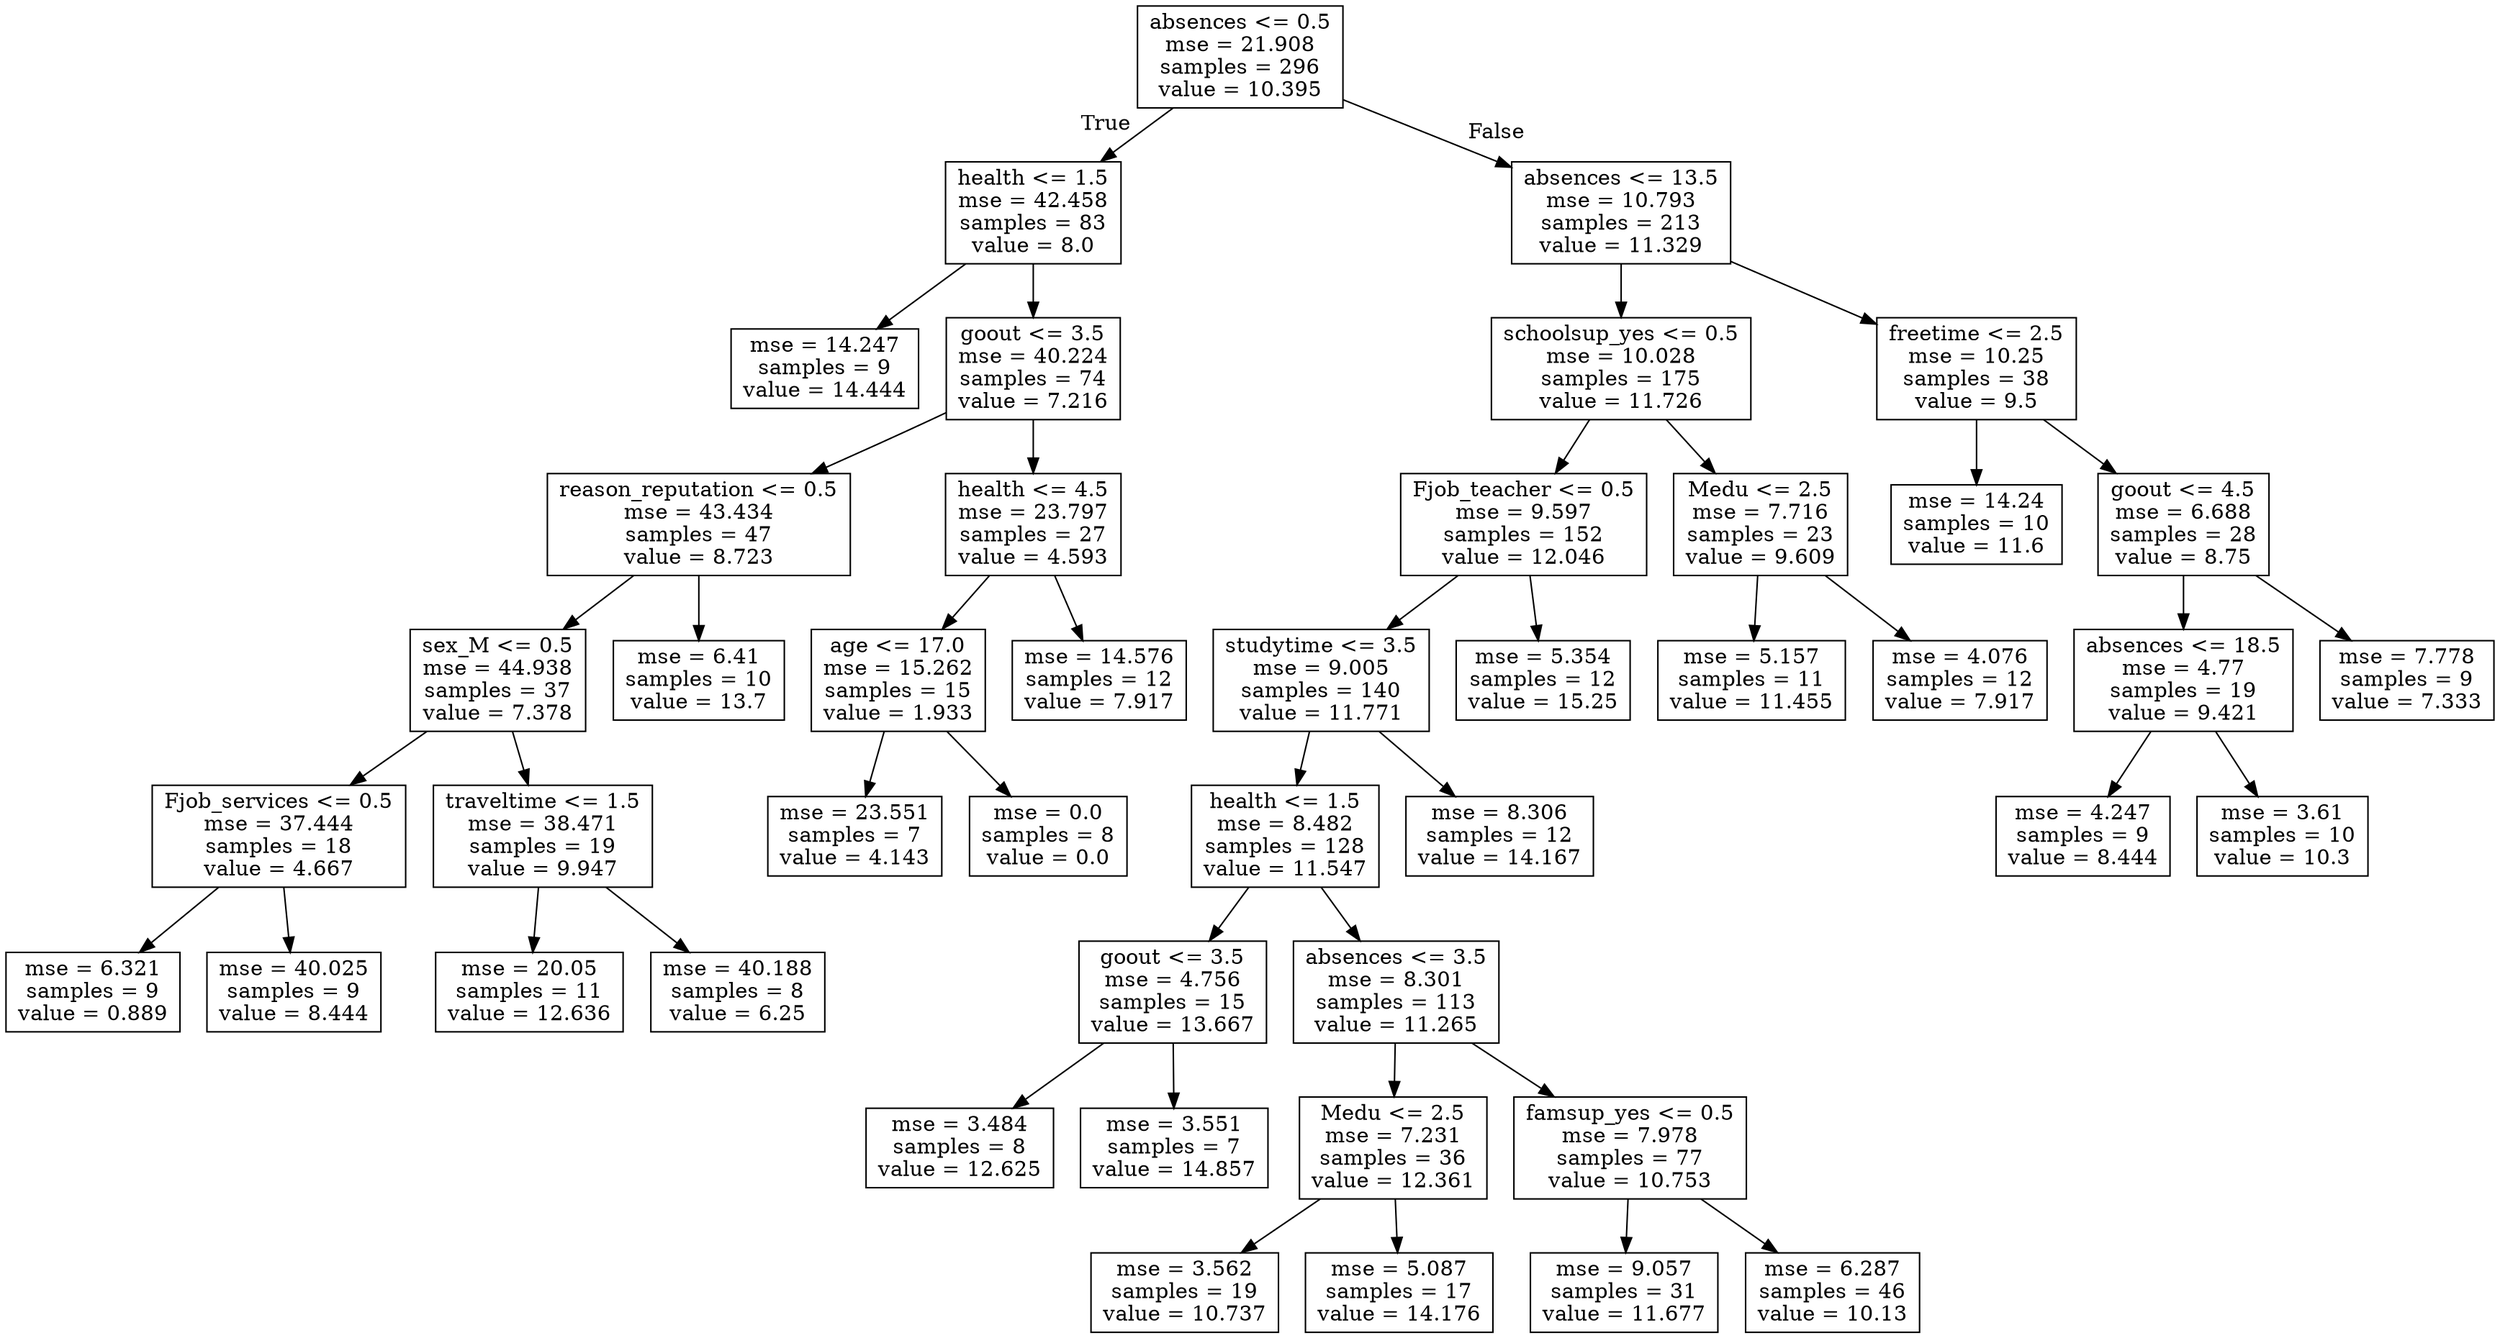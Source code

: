 digraph Tree {
node [shape=box] ;
0 [label="absences <= 0.5\nmse = 21.908\nsamples = 296\nvalue = 10.395"] ;
1 [label="health <= 1.5\nmse = 42.458\nsamples = 83\nvalue = 8.0"] ;
0 -> 1 [labeldistance=2.5, labelangle=45, headlabel="True"] ;
2 [label="mse = 14.247\nsamples = 9\nvalue = 14.444"] ;
1 -> 2 ;
3 [label="goout <= 3.5\nmse = 40.224\nsamples = 74\nvalue = 7.216"] ;
1 -> 3 ;
4 [label="reason_reputation <= 0.5\nmse = 43.434\nsamples = 47\nvalue = 8.723"] ;
3 -> 4 ;
5 [label="sex_M <= 0.5\nmse = 44.938\nsamples = 37\nvalue = 7.378"] ;
4 -> 5 ;
6 [label="Fjob_services <= 0.5\nmse = 37.444\nsamples = 18\nvalue = 4.667"] ;
5 -> 6 ;
7 [label="mse = 6.321\nsamples = 9\nvalue = 0.889"] ;
6 -> 7 ;
8 [label="mse = 40.025\nsamples = 9\nvalue = 8.444"] ;
6 -> 8 ;
9 [label="traveltime <= 1.5\nmse = 38.471\nsamples = 19\nvalue = 9.947"] ;
5 -> 9 ;
10 [label="mse = 20.05\nsamples = 11\nvalue = 12.636"] ;
9 -> 10 ;
11 [label="mse = 40.188\nsamples = 8\nvalue = 6.25"] ;
9 -> 11 ;
12 [label="mse = 6.41\nsamples = 10\nvalue = 13.7"] ;
4 -> 12 ;
13 [label="health <= 4.5\nmse = 23.797\nsamples = 27\nvalue = 4.593"] ;
3 -> 13 ;
14 [label="age <= 17.0\nmse = 15.262\nsamples = 15\nvalue = 1.933"] ;
13 -> 14 ;
15 [label="mse = 23.551\nsamples = 7\nvalue = 4.143"] ;
14 -> 15 ;
16 [label="mse = 0.0\nsamples = 8\nvalue = 0.0"] ;
14 -> 16 ;
17 [label="mse = 14.576\nsamples = 12\nvalue = 7.917"] ;
13 -> 17 ;
18 [label="absences <= 13.5\nmse = 10.793\nsamples = 213\nvalue = 11.329"] ;
0 -> 18 [labeldistance=2.5, labelangle=-45, headlabel="False"] ;
19 [label="schoolsup_yes <= 0.5\nmse = 10.028\nsamples = 175\nvalue = 11.726"] ;
18 -> 19 ;
20 [label="Fjob_teacher <= 0.5\nmse = 9.597\nsamples = 152\nvalue = 12.046"] ;
19 -> 20 ;
21 [label="studytime <= 3.5\nmse = 9.005\nsamples = 140\nvalue = 11.771"] ;
20 -> 21 ;
22 [label="health <= 1.5\nmse = 8.482\nsamples = 128\nvalue = 11.547"] ;
21 -> 22 ;
23 [label="goout <= 3.5\nmse = 4.756\nsamples = 15\nvalue = 13.667"] ;
22 -> 23 ;
24 [label="mse = 3.484\nsamples = 8\nvalue = 12.625"] ;
23 -> 24 ;
25 [label="mse = 3.551\nsamples = 7\nvalue = 14.857"] ;
23 -> 25 ;
26 [label="absences <= 3.5\nmse = 8.301\nsamples = 113\nvalue = 11.265"] ;
22 -> 26 ;
27 [label="Medu <= 2.5\nmse = 7.231\nsamples = 36\nvalue = 12.361"] ;
26 -> 27 ;
28 [label="mse = 3.562\nsamples = 19\nvalue = 10.737"] ;
27 -> 28 ;
29 [label="mse = 5.087\nsamples = 17\nvalue = 14.176"] ;
27 -> 29 ;
30 [label="famsup_yes <= 0.5\nmse = 7.978\nsamples = 77\nvalue = 10.753"] ;
26 -> 30 ;
31 [label="mse = 9.057\nsamples = 31\nvalue = 11.677"] ;
30 -> 31 ;
32 [label="mse = 6.287\nsamples = 46\nvalue = 10.13"] ;
30 -> 32 ;
33 [label="mse = 8.306\nsamples = 12\nvalue = 14.167"] ;
21 -> 33 ;
34 [label="mse = 5.354\nsamples = 12\nvalue = 15.25"] ;
20 -> 34 ;
35 [label="Medu <= 2.5\nmse = 7.716\nsamples = 23\nvalue = 9.609"] ;
19 -> 35 ;
36 [label="mse = 5.157\nsamples = 11\nvalue = 11.455"] ;
35 -> 36 ;
37 [label="mse = 4.076\nsamples = 12\nvalue = 7.917"] ;
35 -> 37 ;
38 [label="freetime <= 2.5\nmse = 10.25\nsamples = 38\nvalue = 9.5"] ;
18 -> 38 ;
39 [label="mse = 14.24\nsamples = 10\nvalue = 11.6"] ;
38 -> 39 ;
40 [label="goout <= 4.5\nmse = 6.688\nsamples = 28\nvalue = 8.75"] ;
38 -> 40 ;
41 [label="absences <= 18.5\nmse = 4.77\nsamples = 19\nvalue = 9.421"] ;
40 -> 41 ;
42 [label="mse = 4.247\nsamples = 9\nvalue = 8.444"] ;
41 -> 42 ;
43 [label="mse = 3.61\nsamples = 10\nvalue = 10.3"] ;
41 -> 43 ;
44 [label="mse = 7.778\nsamples = 9\nvalue = 7.333"] ;
40 -> 44 ;
}